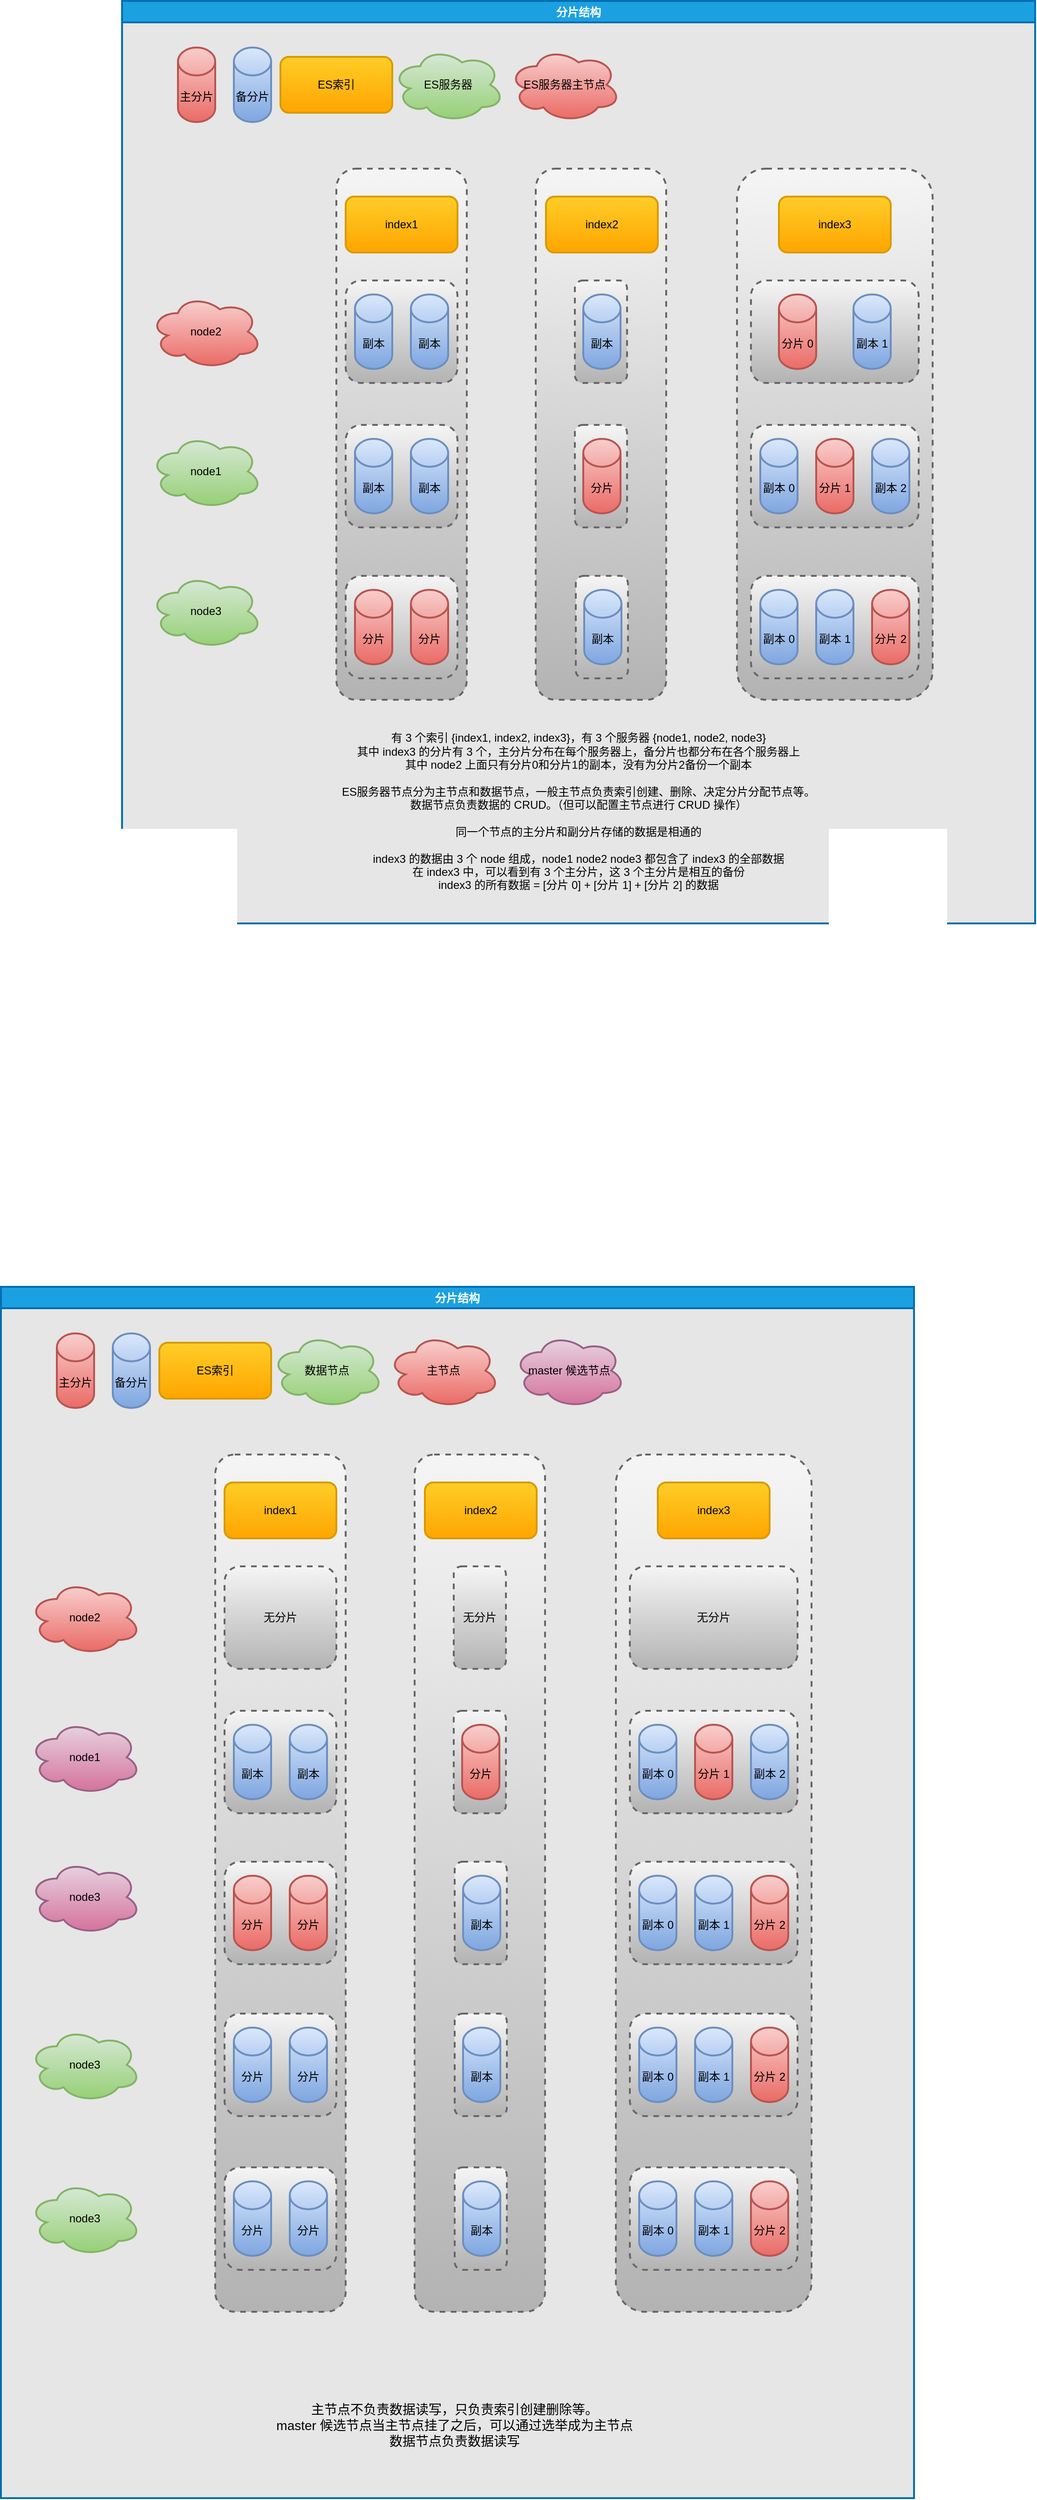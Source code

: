 <mxfile version="20.8.16" type="device"><diagram name="第 1 页" id="9Yr-irU-KVgCtbHujpBM"><mxGraphModel dx="1292" dy="880" grid="1" gridSize="10" guides="1" tooltips="1" connect="1" arrows="1" fold="1" page="1" pageScale="1" pageWidth="2027" pageHeight="2069" math="0" shadow="0"><root><mxCell id="0"/><mxCell id="1" parent="0"/><mxCell id="BPcnXbv9HBGROFSFqeC2-1" value="分片结构" style="swimlane;strokeWidth=2;swimlaneFillColor=#E6E6E6;fillColor=#1ba1e2;strokeColor=#006EAF;fontColor=#ffffff;" parent="1" vertex="1"><mxGeometry x="500" y="460" width="980" height="990" as="geometry"/></mxCell><mxCell id="BPcnXbv9HBGROFSFqeC2-47" value="" style="rounded=1;whiteSpace=wrap;html=1;dashed=1;strokeWidth=2;fillColor=#f5f5f5;gradientColor=#b3b3b3;strokeColor=#666666;" parent="BPcnXbv9HBGROFSFqeC2-1" vertex="1"><mxGeometry x="660" y="180" width="210" height="570" as="geometry"/></mxCell><mxCell id="BPcnXbv9HBGROFSFqeC2-46" value="" style="rounded=1;whiteSpace=wrap;html=1;dashed=1;strokeWidth=2;fillColor=#f5f5f5;gradientColor=#b3b3b3;strokeColor=#666666;" parent="BPcnXbv9HBGROFSFqeC2-1" vertex="1"><mxGeometry x="444" y="180" width="140" height="570" as="geometry"/></mxCell><mxCell id="BPcnXbv9HBGROFSFqeC2-45" value="" style="rounded=1;whiteSpace=wrap;html=1;dashed=1;strokeWidth=2;fillColor=#f5f5f5;gradientColor=#b3b3b3;strokeColor=#666666;" parent="BPcnXbv9HBGROFSFqeC2-1" vertex="1"><mxGeometry x="230" y="180" width="140" height="570" as="geometry"/></mxCell><mxCell id="BPcnXbv9HBGROFSFqeC2-2" value="index1" style="rounded=1;whiteSpace=wrap;html=1;strokeWidth=2;fillColor=#ffcd28;gradientColor=#ffa500;strokeColor=#d79b00;" parent="BPcnXbv9HBGROFSFqeC2-1" vertex="1"><mxGeometry x="240" y="210" width="120" height="60" as="geometry"/></mxCell><mxCell id="BPcnXbv9HBGROFSFqeC2-3" value="index2" style="rounded=1;whiteSpace=wrap;html=1;strokeWidth=2;fillColor=#ffcd28;gradientColor=#ffa500;strokeColor=#d79b00;" parent="BPcnXbv9HBGROFSFqeC2-1" vertex="1"><mxGeometry x="455" y="210" width="120" height="60" as="geometry"/></mxCell><mxCell id="BPcnXbv9HBGROFSFqeC2-4" value="index3" style="rounded=1;whiteSpace=wrap;html=1;strokeWidth=2;fillColor=#ffcd28;gradientColor=#ffa500;strokeColor=#d79b00;" parent="BPcnXbv9HBGROFSFqeC2-1" vertex="1"><mxGeometry x="705" y="210" width="120" height="60" as="geometry"/></mxCell><mxCell id="BPcnXbv9HBGROFSFqeC2-5" value="node2" style="ellipse;shape=cloud;whiteSpace=wrap;html=1;strokeWidth=2;fillColor=#f8cecc;gradientColor=#ea6b66;strokeColor=#b85450;" parent="BPcnXbv9HBGROFSFqeC2-1" vertex="1"><mxGeometry x="30" y="315" width="120" height="80" as="geometry"/></mxCell><mxCell id="BPcnXbv9HBGROFSFqeC2-6" value="node1" style="ellipse;shape=cloud;whiteSpace=wrap;html=1;strokeWidth=2;fillColor=#d5e8d4;gradientColor=#97d077;strokeColor=#82b366;" parent="BPcnXbv9HBGROFSFqeC2-1" vertex="1"><mxGeometry x="30" y="465" width="120" height="80" as="geometry"/></mxCell><mxCell id="BPcnXbv9HBGROFSFqeC2-7" value="node3" style="ellipse;shape=cloud;whiteSpace=wrap;html=1;strokeWidth=2;fillColor=#d5e8d4;gradientColor=#97d077;strokeColor=#82b366;" parent="BPcnXbv9HBGROFSFqeC2-1" vertex="1"><mxGeometry x="30" y="615" width="120" height="80" as="geometry"/></mxCell><mxCell id="BPcnXbv9HBGROFSFqeC2-9" value="" style="rounded=1;whiteSpace=wrap;html=1;strokeWidth=2;dashed=1;fillColor=#f5f5f5;gradientColor=#b3b3b3;strokeColor=#666666;" parent="BPcnXbv9HBGROFSFqeC2-1" vertex="1"><mxGeometry x="240" y="455" width="120" height="110" as="geometry"/></mxCell><mxCell id="BPcnXbv9HBGROFSFqeC2-12" value="" style="rounded=1;whiteSpace=wrap;html=1;strokeWidth=2;dashed=1;fillColor=#f5f5f5;gradientColor=#b3b3b3;strokeColor=#666666;" parent="BPcnXbv9HBGROFSFqeC2-1" vertex="1"><mxGeometry x="240" y="617" width="120" height="110" as="geometry"/></mxCell><mxCell id="BPcnXbv9HBGROFSFqeC2-13" value="副本" style="shape=cylinder3;whiteSpace=wrap;html=1;boundedLbl=1;backgroundOutline=1;size=15;strokeWidth=2;fillColor=#dae8fc;gradientColor=#7ea6e0;strokeColor=#6c8ebf;" parent="BPcnXbv9HBGROFSFqeC2-1" vertex="1"><mxGeometry x="250" y="470" width="40" height="80" as="geometry"/></mxCell><mxCell id="BPcnXbv9HBGROFSFqeC2-14" value="副本" style="shape=cylinder3;whiteSpace=wrap;html=1;boundedLbl=1;backgroundOutline=1;size=15;strokeWidth=2;fillColor=#dae8fc;gradientColor=#7ea6e0;strokeColor=#6c8ebf;" parent="BPcnXbv9HBGROFSFqeC2-1" vertex="1"><mxGeometry x="310" y="470" width="40" height="80" as="geometry"/></mxCell><mxCell id="BPcnXbv9HBGROFSFqeC2-15" value="" style="rounded=1;whiteSpace=wrap;html=1;strokeWidth=2;dashed=1;fillColor=#f5f5f5;gradientColor=#b3b3b3;strokeColor=#666666;" parent="BPcnXbv9HBGROFSFqeC2-1" vertex="1"><mxGeometry x="240" y="300" width="120" height="110" as="geometry"/></mxCell><mxCell id="BPcnXbv9HBGROFSFqeC2-16" value="副本" style="shape=cylinder3;whiteSpace=wrap;html=1;boundedLbl=1;backgroundOutline=1;size=15;strokeWidth=2;fillColor=#dae8fc;gradientColor=#7ea6e0;strokeColor=#6c8ebf;" parent="BPcnXbv9HBGROFSFqeC2-1" vertex="1"><mxGeometry x="250" y="315" width="40" height="80" as="geometry"/></mxCell><mxCell id="BPcnXbv9HBGROFSFqeC2-17" value="副本" style="shape=cylinder3;whiteSpace=wrap;html=1;boundedLbl=1;backgroundOutline=1;size=15;strokeWidth=2;fillColor=#dae8fc;gradientColor=#7ea6e0;strokeColor=#6c8ebf;" parent="BPcnXbv9HBGROFSFqeC2-1" vertex="1"><mxGeometry x="310" y="315" width="40" height="80" as="geometry"/></mxCell><mxCell id="BPcnXbv9HBGROFSFqeC2-18" value="" style="rounded=1;whiteSpace=wrap;html=1;strokeWidth=2;dashed=1;fillColor=#f5f5f5;gradientColor=#b3b3b3;strokeColor=#666666;" parent="BPcnXbv9HBGROFSFqeC2-1" vertex="1"><mxGeometry x="486" y="455" width="56" height="110" as="geometry"/></mxCell><mxCell id="BPcnXbv9HBGROFSFqeC2-19" value="分片" style="shape=cylinder3;whiteSpace=wrap;html=1;boundedLbl=1;backgroundOutline=1;size=15;strokeWidth=2;fillColor=#f8cecc;gradientColor=#ea6b66;strokeColor=#b85450;" parent="BPcnXbv9HBGROFSFqeC2-1" vertex="1"><mxGeometry x="495" y="470" width="40" height="80" as="geometry"/></mxCell><mxCell id="BPcnXbv9HBGROFSFqeC2-21" value="" style="rounded=1;whiteSpace=wrap;html=1;strokeWidth=2;dashed=1;fillColor=#f5f5f5;gradientColor=#b3b3b3;strokeColor=#666666;" parent="BPcnXbv9HBGROFSFqeC2-1" vertex="1"><mxGeometry x="486" y="300" width="56" height="110" as="geometry"/></mxCell><mxCell id="BPcnXbv9HBGROFSFqeC2-22" value="副本" style="shape=cylinder3;whiteSpace=wrap;html=1;boundedLbl=1;backgroundOutline=1;size=15;strokeWidth=2;fillColor=#dae8fc;gradientColor=#7ea6e0;strokeColor=#6c8ebf;" parent="BPcnXbv9HBGROFSFqeC2-1" vertex="1"><mxGeometry x="495" y="315" width="40" height="80" as="geometry"/></mxCell><mxCell id="BPcnXbv9HBGROFSFqeC2-23" value="" style="rounded=1;whiteSpace=wrap;html=1;strokeWidth=2;dashed=1;fillColor=#f5f5f5;gradientColor=#b3b3b3;strokeColor=#666666;" parent="BPcnXbv9HBGROFSFqeC2-1" vertex="1"><mxGeometry x="487" y="617" width="56" height="110" as="geometry"/></mxCell><mxCell id="BPcnXbv9HBGROFSFqeC2-24" value="副本" style="shape=cylinder3;whiteSpace=wrap;html=1;boundedLbl=1;backgroundOutline=1;size=15;strokeWidth=2;fillColor=#dae8fc;gradientColor=#7ea6e0;strokeColor=#6c8ebf;" parent="BPcnXbv9HBGROFSFqeC2-1" vertex="1"><mxGeometry x="496" y="632" width="40" height="80" as="geometry"/></mxCell><mxCell id="BPcnXbv9HBGROFSFqeC2-25" value="" style="rounded=1;whiteSpace=wrap;html=1;strokeWidth=2;dashed=1;fillColor=#f5f5f5;gradientColor=#b3b3b3;strokeColor=#666666;" parent="BPcnXbv9HBGROFSFqeC2-1" vertex="1"><mxGeometry x="675" y="455" width="180" height="110" as="geometry"/></mxCell><mxCell id="BPcnXbv9HBGROFSFqeC2-26" value="副本 0" style="shape=cylinder3;whiteSpace=wrap;html=1;boundedLbl=1;backgroundOutline=1;size=15;strokeWidth=2;fillColor=#dae8fc;gradientColor=#7ea6e0;strokeColor=#6c8ebf;" parent="BPcnXbv9HBGROFSFqeC2-1" vertex="1"><mxGeometry x="685" y="470" width="40" height="80" as="geometry"/></mxCell><mxCell id="BPcnXbv9HBGROFSFqeC2-27" value="分片 1" style="shape=cylinder3;whiteSpace=wrap;html=1;boundedLbl=1;backgroundOutline=1;size=15;strokeWidth=2;fillColor=#f8cecc;gradientColor=#ea6b66;strokeColor=#b85450;" parent="BPcnXbv9HBGROFSFqeC2-1" vertex="1"><mxGeometry x="745" y="470" width="40" height="80" as="geometry"/></mxCell><mxCell id="BPcnXbv9HBGROFSFqeC2-28" value="副本 2" style="shape=cylinder3;whiteSpace=wrap;html=1;boundedLbl=1;backgroundOutline=1;size=15;strokeWidth=2;fillColor=#dae8fc;gradientColor=#7ea6e0;strokeColor=#6c8ebf;" parent="BPcnXbv9HBGROFSFqeC2-1" vertex="1"><mxGeometry x="805" y="470" width="40" height="80" as="geometry"/></mxCell><mxCell id="BPcnXbv9HBGROFSFqeC2-30" value="" style="rounded=1;whiteSpace=wrap;html=1;strokeWidth=2;dashed=1;fillColor=#f5f5f5;gradientColor=#b3b3b3;strokeColor=#666666;" parent="BPcnXbv9HBGROFSFqeC2-1" vertex="1"><mxGeometry x="675" y="617" width="180" height="110" as="geometry"/></mxCell><mxCell id="BPcnXbv9HBGROFSFqeC2-31" value="副本 0" style="shape=cylinder3;whiteSpace=wrap;html=1;boundedLbl=1;backgroundOutline=1;size=15;strokeWidth=2;fillColor=#dae8fc;gradientColor=#7ea6e0;strokeColor=#6c8ebf;" parent="BPcnXbv9HBGROFSFqeC2-1" vertex="1"><mxGeometry x="685" y="632" width="40" height="80" as="geometry"/></mxCell><mxCell id="BPcnXbv9HBGROFSFqeC2-32" value="副本 1" style="shape=cylinder3;whiteSpace=wrap;html=1;boundedLbl=1;backgroundOutline=1;size=15;strokeWidth=2;fillColor=#dae8fc;gradientColor=#7ea6e0;strokeColor=#6c8ebf;" parent="BPcnXbv9HBGROFSFqeC2-1" vertex="1"><mxGeometry x="745" y="632" width="40" height="80" as="geometry"/></mxCell><mxCell id="BPcnXbv9HBGROFSFqeC2-33" value="分片 2" style="shape=cylinder3;whiteSpace=wrap;html=1;boundedLbl=1;backgroundOutline=1;size=15;strokeWidth=2;fillColor=#f8cecc;gradientColor=#ea6b66;strokeColor=#b85450;" parent="BPcnXbv9HBGROFSFqeC2-1" vertex="1"><mxGeometry x="805" y="632" width="40" height="80" as="geometry"/></mxCell><mxCell id="BPcnXbv9HBGROFSFqeC2-34" value="" style="rounded=1;whiteSpace=wrap;html=1;strokeWidth=2;dashed=1;fillColor=#f5f5f5;gradientColor=#b3b3b3;strokeColor=#666666;" parent="BPcnXbv9HBGROFSFqeC2-1" vertex="1"><mxGeometry x="675" y="300" width="180" height="110" as="geometry"/></mxCell><mxCell id="BPcnXbv9HBGROFSFqeC2-35" value="分片 0" style="shape=cylinder3;whiteSpace=wrap;html=1;boundedLbl=1;backgroundOutline=1;size=15;strokeWidth=2;fillColor=#f8cecc;gradientColor=#ea6b66;strokeColor=#b85450;" parent="BPcnXbv9HBGROFSFqeC2-1" vertex="1"><mxGeometry x="705" y="315" width="40" height="80" as="geometry"/></mxCell><mxCell id="BPcnXbv9HBGROFSFqeC2-36" value="副本 1" style="shape=cylinder3;whiteSpace=wrap;html=1;boundedLbl=1;backgroundOutline=1;size=15;strokeWidth=2;fillColor=#dae8fc;gradientColor=#7ea6e0;strokeColor=#6c8ebf;" parent="BPcnXbv9HBGROFSFqeC2-1" vertex="1"><mxGeometry x="785" y="315" width="40" height="80" as="geometry"/></mxCell><mxCell id="BPcnXbv9HBGROFSFqeC2-38" value="有 3 个索引 {index1, index2, index3}，有 3 个服务器 {node1, node2, node3}&lt;br&gt;其中 index3 的分片有 3 个，主分片分布在每个服务器上，备分片也都分布在各个服务器上&lt;br&gt;其中 node2 上面只有分片0和分片1的副本，没有为分片2备份一个副本&lt;br&gt;&lt;br&gt;ES服务器节点分为主节点和数据节点，一般主节点负责索引创建、删除、决定分片分配节点等。&lt;br&gt;数据节点负责数据的 CRUD。（但可以配置主节点进行 CRUD 操作）&lt;br&gt;&lt;br&gt;同一个节点的主分片和副分片存储的数据是相通的&lt;br&gt;&lt;br&gt;index3 的数据由 3 个 node 组成，node1 node2 node3 都包含了 index3 的全部数据&lt;br&gt;在 index3 中，可以看到有 3 个主分片，这 3 个主分片是相互的备份&lt;br&gt;index3 的所有数据 = [分片 0] + [分片 1] + [分片 2] 的数据" style="text;html=1;strokeColor=none;fillColor=none;align=center;verticalAlign=middle;whiteSpace=wrap;rounded=0;" parent="BPcnXbv9HBGROFSFqeC2-1" vertex="1"><mxGeometry x="90" y="770" width="800" height="200" as="geometry"/></mxCell><mxCell id="BPcnXbv9HBGROFSFqeC2-40" value="主分片" style="shape=cylinder3;whiteSpace=wrap;html=1;boundedLbl=1;backgroundOutline=1;size=15;strokeWidth=2;fillColor=#f8cecc;gradientColor=#ea6b66;strokeColor=#b85450;" parent="BPcnXbv9HBGROFSFqeC2-1" vertex="1"><mxGeometry x="60" y="50" width="40" height="80" as="geometry"/></mxCell><mxCell id="BPcnXbv9HBGROFSFqeC2-42" value="备分片" style="shape=cylinder3;whiteSpace=wrap;html=1;boundedLbl=1;backgroundOutline=1;size=15;strokeWidth=2;fillColor=#dae8fc;gradientColor=#7ea6e0;strokeColor=#6c8ebf;" parent="BPcnXbv9HBGROFSFqeC2-1" vertex="1"><mxGeometry x="120" y="50" width="40" height="80" as="geometry"/></mxCell><mxCell id="BPcnXbv9HBGROFSFqeC2-43" value="ES索引" style="rounded=1;whiteSpace=wrap;html=1;strokeWidth=2;fillColor=#ffcd28;gradientColor=#ffa500;strokeColor=#d79b00;" parent="BPcnXbv9HBGROFSFqeC2-1" vertex="1"><mxGeometry x="170" y="60" width="120" height="60" as="geometry"/></mxCell><mxCell id="BPcnXbv9HBGROFSFqeC2-44" value="ES服务器" style="ellipse;shape=cloud;whiteSpace=wrap;html=1;strokeWidth=2;fillColor=#d5e8d4;gradientColor=#97d077;strokeColor=#82b366;" parent="BPcnXbv9HBGROFSFqeC2-1" vertex="1"><mxGeometry x="290" y="50" width="120" height="80" as="geometry"/></mxCell><mxCell id="BPcnXbv9HBGROFSFqeC2-8" value="分片" style="shape=cylinder3;whiteSpace=wrap;html=1;boundedLbl=1;backgroundOutline=1;size=15;strokeWidth=2;fillColor=#f8cecc;gradientColor=#ea6b66;strokeColor=#b85450;" parent="BPcnXbv9HBGROFSFqeC2-1" vertex="1"><mxGeometry x="250" y="632" width="40" height="80" as="geometry"/></mxCell><mxCell id="BPcnXbv9HBGROFSFqeC2-11" value="分片" style="shape=cylinder3;whiteSpace=wrap;html=1;boundedLbl=1;backgroundOutline=1;size=15;strokeWidth=2;fillColor=#f8cecc;gradientColor=#ea6b66;strokeColor=#b85450;" parent="BPcnXbv9HBGROFSFqeC2-1" vertex="1"><mxGeometry x="310" y="632" width="40" height="80" as="geometry"/></mxCell><mxCell id="BPcnXbv9HBGROFSFqeC2-48" value="ES服务器主节点" style="ellipse;shape=cloud;whiteSpace=wrap;html=1;strokeWidth=2;fillColor=#f8cecc;gradientColor=#ea6b66;strokeColor=#b85450;" parent="BPcnXbv9HBGROFSFqeC2-1" vertex="1"><mxGeometry x="415" y="50" width="120" height="80" as="geometry"/></mxCell><mxCell id="fkPTR1qEW90JyoBE1zdv-2" value="分片结构" style="swimlane;strokeWidth=2;swimlaneFillColor=#E6E6E6;fillColor=#1ba1e2;strokeColor=#006EAF;fontColor=#ffffff;" vertex="1" parent="1"><mxGeometry x="370" y="1840" width="980" height="1300" as="geometry"/></mxCell><mxCell id="fkPTR1qEW90JyoBE1zdv-3" value="" style="rounded=1;whiteSpace=wrap;html=1;dashed=1;strokeWidth=2;fillColor=#f5f5f5;gradientColor=#b3b3b3;strokeColor=#666666;" vertex="1" parent="fkPTR1qEW90JyoBE1zdv-2"><mxGeometry x="660" y="180" width="210" height="920" as="geometry"/></mxCell><mxCell id="fkPTR1qEW90JyoBE1zdv-4" value="" style="rounded=1;whiteSpace=wrap;html=1;dashed=1;strokeWidth=2;fillColor=#f5f5f5;gradientColor=#b3b3b3;strokeColor=#666666;" vertex="1" parent="fkPTR1qEW90JyoBE1zdv-2"><mxGeometry x="444" y="180" width="140" height="920" as="geometry"/></mxCell><mxCell id="fkPTR1qEW90JyoBE1zdv-5" value="" style="rounded=1;whiteSpace=wrap;html=1;dashed=1;strokeWidth=2;fillColor=#f5f5f5;gradientColor=#b3b3b3;strokeColor=#666666;" vertex="1" parent="fkPTR1qEW90JyoBE1zdv-2"><mxGeometry x="230" y="180" width="140" height="920" as="geometry"/></mxCell><mxCell id="fkPTR1qEW90JyoBE1zdv-6" value="index1" style="rounded=1;whiteSpace=wrap;html=1;strokeWidth=2;fillColor=#ffcd28;gradientColor=#ffa500;strokeColor=#d79b00;" vertex="1" parent="fkPTR1qEW90JyoBE1zdv-2"><mxGeometry x="240" y="210" width="120" height="60" as="geometry"/></mxCell><mxCell id="fkPTR1qEW90JyoBE1zdv-7" value="index2" style="rounded=1;whiteSpace=wrap;html=1;strokeWidth=2;fillColor=#ffcd28;gradientColor=#ffa500;strokeColor=#d79b00;" vertex="1" parent="fkPTR1qEW90JyoBE1zdv-2"><mxGeometry x="455" y="210" width="120" height="60" as="geometry"/></mxCell><mxCell id="fkPTR1qEW90JyoBE1zdv-8" value="index3" style="rounded=1;whiteSpace=wrap;html=1;strokeWidth=2;fillColor=#ffcd28;gradientColor=#ffa500;strokeColor=#d79b00;" vertex="1" parent="fkPTR1qEW90JyoBE1zdv-2"><mxGeometry x="705" y="210" width="120" height="60" as="geometry"/></mxCell><mxCell id="fkPTR1qEW90JyoBE1zdv-9" value="node2" style="ellipse;shape=cloud;whiteSpace=wrap;html=1;strokeWidth=2;fillColor=#f8cecc;gradientColor=#ea6b66;strokeColor=#b85450;" vertex="1" parent="fkPTR1qEW90JyoBE1zdv-2"><mxGeometry x="30" y="315" width="120" height="80" as="geometry"/></mxCell><mxCell id="fkPTR1qEW90JyoBE1zdv-10" value="node1" style="ellipse;shape=cloud;whiteSpace=wrap;html=1;strokeWidth=2;fillColor=#e6d0de;gradientColor=#d5739d;strokeColor=#996185;" vertex="1" parent="fkPTR1qEW90JyoBE1zdv-2"><mxGeometry x="30" y="465" width="120" height="80" as="geometry"/></mxCell><mxCell id="fkPTR1qEW90JyoBE1zdv-11" value="node3" style="ellipse;shape=cloud;whiteSpace=wrap;html=1;strokeWidth=2;fillColor=#e6d0de;gradientColor=#d5739d;strokeColor=#996185;" vertex="1" parent="fkPTR1qEW90JyoBE1zdv-2"><mxGeometry x="30" y="615" width="120" height="80" as="geometry"/></mxCell><mxCell id="fkPTR1qEW90JyoBE1zdv-12" value="" style="rounded=1;whiteSpace=wrap;html=1;strokeWidth=2;dashed=1;fillColor=#f5f5f5;gradientColor=#b3b3b3;strokeColor=#666666;" vertex="1" parent="fkPTR1qEW90JyoBE1zdv-2"><mxGeometry x="240" y="455" width="120" height="110" as="geometry"/></mxCell><mxCell id="fkPTR1qEW90JyoBE1zdv-13" value="" style="rounded=1;whiteSpace=wrap;html=1;strokeWidth=2;dashed=1;fillColor=#f5f5f5;gradientColor=#b3b3b3;strokeColor=#666666;" vertex="1" parent="fkPTR1qEW90JyoBE1zdv-2"><mxGeometry x="240" y="617" width="120" height="110" as="geometry"/></mxCell><mxCell id="fkPTR1qEW90JyoBE1zdv-14" value="副本" style="shape=cylinder3;whiteSpace=wrap;html=1;boundedLbl=1;backgroundOutline=1;size=15;strokeWidth=2;fillColor=#dae8fc;gradientColor=#7ea6e0;strokeColor=#6c8ebf;" vertex="1" parent="fkPTR1qEW90JyoBE1zdv-2"><mxGeometry x="250" y="470" width="40" height="80" as="geometry"/></mxCell><mxCell id="fkPTR1qEW90JyoBE1zdv-15" value="副本" style="shape=cylinder3;whiteSpace=wrap;html=1;boundedLbl=1;backgroundOutline=1;size=15;strokeWidth=2;fillColor=#dae8fc;gradientColor=#7ea6e0;strokeColor=#6c8ebf;" vertex="1" parent="fkPTR1qEW90JyoBE1zdv-2"><mxGeometry x="310" y="470" width="40" height="80" as="geometry"/></mxCell><mxCell id="fkPTR1qEW90JyoBE1zdv-16" value="无分片" style="rounded=1;whiteSpace=wrap;html=1;strokeWidth=2;dashed=1;fillColor=#f5f5f5;gradientColor=#b3b3b3;strokeColor=#666666;" vertex="1" parent="fkPTR1qEW90JyoBE1zdv-2"><mxGeometry x="240" y="300" width="120" height="110" as="geometry"/></mxCell><mxCell id="fkPTR1qEW90JyoBE1zdv-19" value="" style="rounded=1;whiteSpace=wrap;html=1;strokeWidth=2;dashed=1;fillColor=#f5f5f5;gradientColor=#b3b3b3;strokeColor=#666666;" vertex="1" parent="fkPTR1qEW90JyoBE1zdv-2"><mxGeometry x="486" y="455" width="56" height="110" as="geometry"/></mxCell><mxCell id="fkPTR1qEW90JyoBE1zdv-20" value="分片" style="shape=cylinder3;whiteSpace=wrap;html=1;boundedLbl=1;backgroundOutline=1;size=15;strokeWidth=2;fillColor=#f8cecc;gradientColor=#ea6b66;strokeColor=#b85450;" vertex="1" parent="fkPTR1qEW90JyoBE1zdv-2"><mxGeometry x="495" y="470" width="40" height="80" as="geometry"/></mxCell><mxCell id="fkPTR1qEW90JyoBE1zdv-21" value="无分片" style="rounded=1;whiteSpace=wrap;html=1;strokeWidth=2;dashed=1;fillColor=#f5f5f5;gradientColor=#b3b3b3;strokeColor=#666666;" vertex="1" parent="fkPTR1qEW90JyoBE1zdv-2"><mxGeometry x="486" y="300" width="56" height="110" as="geometry"/></mxCell><mxCell id="fkPTR1qEW90JyoBE1zdv-23" value="" style="rounded=1;whiteSpace=wrap;html=1;strokeWidth=2;dashed=1;fillColor=#f5f5f5;gradientColor=#b3b3b3;strokeColor=#666666;" vertex="1" parent="fkPTR1qEW90JyoBE1zdv-2"><mxGeometry x="487" y="617" width="56" height="110" as="geometry"/></mxCell><mxCell id="fkPTR1qEW90JyoBE1zdv-24" value="副本" style="shape=cylinder3;whiteSpace=wrap;html=1;boundedLbl=1;backgroundOutline=1;size=15;strokeWidth=2;fillColor=#dae8fc;gradientColor=#7ea6e0;strokeColor=#6c8ebf;" vertex="1" parent="fkPTR1qEW90JyoBE1zdv-2"><mxGeometry x="496" y="632" width="40" height="80" as="geometry"/></mxCell><mxCell id="fkPTR1qEW90JyoBE1zdv-25" value="" style="rounded=1;whiteSpace=wrap;html=1;strokeWidth=2;dashed=1;fillColor=#f5f5f5;gradientColor=#b3b3b3;strokeColor=#666666;" vertex="1" parent="fkPTR1qEW90JyoBE1zdv-2"><mxGeometry x="675" y="455" width="180" height="110" as="geometry"/></mxCell><mxCell id="fkPTR1qEW90JyoBE1zdv-26" value="副本 0" style="shape=cylinder3;whiteSpace=wrap;html=1;boundedLbl=1;backgroundOutline=1;size=15;strokeWidth=2;fillColor=#dae8fc;gradientColor=#7ea6e0;strokeColor=#6c8ebf;" vertex="1" parent="fkPTR1qEW90JyoBE1zdv-2"><mxGeometry x="685" y="470" width="40" height="80" as="geometry"/></mxCell><mxCell id="fkPTR1qEW90JyoBE1zdv-27" value="分片 1" style="shape=cylinder3;whiteSpace=wrap;html=1;boundedLbl=1;backgroundOutline=1;size=15;strokeWidth=2;fillColor=#f8cecc;gradientColor=#ea6b66;strokeColor=#b85450;" vertex="1" parent="fkPTR1qEW90JyoBE1zdv-2"><mxGeometry x="745" y="470" width="40" height="80" as="geometry"/></mxCell><mxCell id="fkPTR1qEW90JyoBE1zdv-28" value="副本 2" style="shape=cylinder3;whiteSpace=wrap;html=1;boundedLbl=1;backgroundOutline=1;size=15;strokeWidth=2;fillColor=#dae8fc;gradientColor=#7ea6e0;strokeColor=#6c8ebf;" vertex="1" parent="fkPTR1qEW90JyoBE1zdv-2"><mxGeometry x="805" y="470" width="40" height="80" as="geometry"/></mxCell><mxCell id="fkPTR1qEW90JyoBE1zdv-29" value="" style="rounded=1;whiteSpace=wrap;html=1;strokeWidth=2;dashed=1;fillColor=#f5f5f5;gradientColor=#b3b3b3;strokeColor=#666666;" vertex="1" parent="fkPTR1qEW90JyoBE1zdv-2"><mxGeometry x="675" y="617" width="180" height="110" as="geometry"/></mxCell><mxCell id="fkPTR1qEW90JyoBE1zdv-30" value="副本 0" style="shape=cylinder3;whiteSpace=wrap;html=1;boundedLbl=1;backgroundOutline=1;size=15;strokeWidth=2;fillColor=#dae8fc;gradientColor=#7ea6e0;strokeColor=#6c8ebf;" vertex="1" parent="fkPTR1qEW90JyoBE1zdv-2"><mxGeometry x="685" y="632" width="40" height="80" as="geometry"/></mxCell><mxCell id="fkPTR1qEW90JyoBE1zdv-31" value="副本 1" style="shape=cylinder3;whiteSpace=wrap;html=1;boundedLbl=1;backgroundOutline=1;size=15;strokeWidth=2;fillColor=#dae8fc;gradientColor=#7ea6e0;strokeColor=#6c8ebf;" vertex="1" parent="fkPTR1qEW90JyoBE1zdv-2"><mxGeometry x="745" y="632" width="40" height="80" as="geometry"/></mxCell><mxCell id="fkPTR1qEW90JyoBE1zdv-32" value="分片 2" style="shape=cylinder3;whiteSpace=wrap;html=1;boundedLbl=1;backgroundOutline=1;size=15;strokeWidth=2;fillColor=#f8cecc;gradientColor=#ea6b66;strokeColor=#b85450;" vertex="1" parent="fkPTR1qEW90JyoBE1zdv-2"><mxGeometry x="805" y="632" width="40" height="80" as="geometry"/></mxCell><mxCell id="fkPTR1qEW90JyoBE1zdv-33" value="无分片" style="rounded=1;whiteSpace=wrap;html=1;strokeWidth=2;dashed=1;fillColor=#f5f5f5;gradientColor=#b3b3b3;strokeColor=#666666;" vertex="1" parent="fkPTR1qEW90JyoBE1zdv-2"><mxGeometry x="675" y="300" width="180" height="110" as="geometry"/></mxCell><mxCell id="fkPTR1qEW90JyoBE1zdv-37" value="主分片" style="shape=cylinder3;whiteSpace=wrap;html=1;boundedLbl=1;backgroundOutline=1;size=15;strokeWidth=2;fillColor=#f8cecc;gradientColor=#ea6b66;strokeColor=#b85450;" vertex="1" parent="fkPTR1qEW90JyoBE1zdv-2"><mxGeometry x="60" y="50" width="40" height="80" as="geometry"/></mxCell><mxCell id="fkPTR1qEW90JyoBE1zdv-38" value="备分片" style="shape=cylinder3;whiteSpace=wrap;html=1;boundedLbl=1;backgroundOutline=1;size=15;strokeWidth=2;fillColor=#dae8fc;gradientColor=#7ea6e0;strokeColor=#6c8ebf;" vertex="1" parent="fkPTR1qEW90JyoBE1zdv-2"><mxGeometry x="120" y="50" width="40" height="80" as="geometry"/></mxCell><mxCell id="fkPTR1qEW90JyoBE1zdv-39" value="ES索引" style="rounded=1;whiteSpace=wrap;html=1;strokeWidth=2;fillColor=#ffcd28;gradientColor=#ffa500;strokeColor=#d79b00;" vertex="1" parent="fkPTR1qEW90JyoBE1zdv-2"><mxGeometry x="170" y="60" width="120" height="60" as="geometry"/></mxCell><mxCell id="fkPTR1qEW90JyoBE1zdv-40" value="数据节点" style="ellipse;shape=cloud;whiteSpace=wrap;html=1;strokeWidth=2;fillColor=#d5e8d4;gradientColor=#97d077;strokeColor=#82b366;" vertex="1" parent="fkPTR1qEW90JyoBE1zdv-2"><mxGeometry x="290" y="50" width="120" height="80" as="geometry"/></mxCell><mxCell id="fkPTR1qEW90JyoBE1zdv-41" value="分片" style="shape=cylinder3;whiteSpace=wrap;html=1;boundedLbl=1;backgroundOutline=1;size=15;strokeWidth=2;fillColor=#f8cecc;gradientColor=#ea6b66;strokeColor=#b85450;" vertex="1" parent="fkPTR1qEW90JyoBE1zdv-2"><mxGeometry x="250" y="632" width="40" height="80" as="geometry"/></mxCell><mxCell id="fkPTR1qEW90JyoBE1zdv-42" value="分片" style="shape=cylinder3;whiteSpace=wrap;html=1;boundedLbl=1;backgroundOutline=1;size=15;strokeWidth=2;fillColor=#f8cecc;gradientColor=#ea6b66;strokeColor=#b85450;" vertex="1" parent="fkPTR1qEW90JyoBE1zdv-2"><mxGeometry x="310" y="632" width="40" height="80" as="geometry"/></mxCell><mxCell id="fkPTR1qEW90JyoBE1zdv-43" value="主节点" style="ellipse;shape=cloud;whiteSpace=wrap;html=1;strokeWidth=2;fillColor=#f8cecc;gradientColor=#ea6b66;strokeColor=#b85450;" vertex="1" parent="fkPTR1qEW90JyoBE1zdv-2"><mxGeometry x="415" y="50" width="120" height="80" as="geometry"/></mxCell><mxCell id="fkPTR1qEW90JyoBE1zdv-44" value="node3" style="ellipse;shape=cloud;whiteSpace=wrap;html=1;strokeWidth=2;fillColor=#d5e8d4;gradientColor=#97d077;strokeColor=#82b366;" vertex="1" parent="fkPTR1qEW90JyoBE1zdv-2"><mxGeometry x="30" y="795" width="120" height="80" as="geometry"/></mxCell><mxCell id="fkPTR1qEW90JyoBE1zdv-45" value="node3" style="ellipse;shape=cloud;whiteSpace=wrap;html=1;strokeWidth=2;fillColor=#d5e8d4;gradientColor=#97d077;strokeColor=#82b366;" vertex="1" parent="fkPTR1qEW90JyoBE1zdv-2"><mxGeometry x="30" y="960" width="120" height="80" as="geometry"/></mxCell><mxCell id="fkPTR1qEW90JyoBE1zdv-48" value="master 候选节点" style="ellipse;shape=cloud;whiteSpace=wrap;html=1;strokeWidth=2;fillColor=#e6d0de;gradientColor=#d5739d;strokeColor=#996185;" vertex="1" parent="fkPTR1qEW90JyoBE1zdv-2"><mxGeometry x="550" y="50" width="120" height="80" as="geometry"/></mxCell><mxCell id="fkPTR1qEW90JyoBE1zdv-49" value="" style="rounded=1;whiteSpace=wrap;html=1;strokeWidth=2;dashed=1;fillColor=#f5f5f5;gradientColor=#b3b3b3;strokeColor=#666666;" vertex="1" parent="fkPTR1qEW90JyoBE1zdv-2"><mxGeometry x="240" y="780" width="120" height="110" as="geometry"/></mxCell><mxCell id="fkPTR1qEW90JyoBE1zdv-50" value="" style="rounded=1;whiteSpace=wrap;html=1;strokeWidth=2;dashed=1;fillColor=#f5f5f5;gradientColor=#b3b3b3;strokeColor=#666666;" vertex="1" parent="fkPTR1qEW90JyoBE1zdv-2"><mxGeometry x="487" y="780" width="56" height="110" as="geometry"/></mxCell><mxCell id="fkPTR1qEW90JyoBE1zdv-51" value="副本" style="shape=cylinder3;whiteSpace=wrap;html=1;boundedLbl=1;backgroundOutline=1;size=15;strokeWidth=2;fillColor=#dae8fc;gradientColor=#7ea6e0;strokeColor=#6c8ebf;" vertex="1" parent="fkPTR1qEW90JyoBE1zdv-2"><mxGeometry x="496" y="795" width="40" height="80" as="geometry"/></mxCell><mxCell id="fkPTR1qEW90JyoBE1zdv-52" value="" style="rounded=1;whiteSpace=wrap;html=1;strokeWidth=2;dashed=1;fillColor=#f5f5f5;gradientColor=#b3b3b3;strokeColor=#666666;" vertex="1" parent="fkPTR1qEW90JyoBE1zdv-2"><mxGeometry x="675" y="780" width="180" height="110" as="geometry"/></mxCell><mxCell id="fkPTR1qEW90JyoBE1zdv-53" value="副本 0" style="shape=cylinder3;whiteSpace=wrap;html=1;boundedLbl=1;backgroundOutline=1;size=15;strokeWidth=2;fillColor=#dae8fc;gradientColor=#7ea6e0;strokeColor=#6c8ebf;" vertex="1" parent="fkPTR1qEW90JyoBE1zdv-2"><mxGeometry x="685" y="795" width="40" height="80" as="geometry"/></mxCell><mxCell id="fkPTR1qEW90JyoBE1zdv-54" value="副本 1" style="shape=cylinder3;whiteSpace=wrap;html=1;boundedLbl=1;backgroundOutline=1;size=15;strokeWidth=2;fillColor=#dae8fc;gradientColor=#7ea6e0;strokeColor=#6c8ebf;" vertex="1" parent="fkPTR1qEW90JyoBE1zdv-2"><mxGeometry x="745" y="795" width="40" height="80" as="geometry"/></mxCell><mxCell id="fkPTR1qEW90JyoBE1zdv-55" value="分片 2" style="shape=cylinder3;whiteSpace=wrap;html=1;boundedLbl=1;backgroundOutline=1;size=15;strokeWidth=2;fillColor=#f8cecc;gradientColor=#ea6b66;strokeColor=#b85450;" vertex="1" parent="fkPTR1qEW90JyoBE1zdv-2"><mxGeometry x="805" y="795" width="40" height="80" as="geometry"/></mxCell><mxCell id="fkPTR1qEW90JyoBE1zdv-56" value="分片" style="shape=cylinder3;whiteSpace=wrap;html=1;boundedLbl=1;backgroundOutline=1;size=15;strokeWidth=2;fillColor=#dae8fc;gradientColor=#7ea6e0;strokeColor=#6c8ebf;" vertex="1" parent="fkPTR1qEW90JyoBE1zdv-2"><mxGeometry x="250" y="795" width="40" height="80" as="geometry"/></mxCell><mxCell id="fkPTR1qEW90JyoBE1zdv-57" value="分片" style="shape=cylinder3;whiteSpace=wrap;html=1;boundedLbl=1;backgroundOutline=1;size=15;strokeWidth=2;fillColor=#dae8fc;gradientColor=#7ea6e0;strokeColor=#6c8ebf;" vertex="1" parent="fkPTR1qEW90JyoBE1zdv-2"><mxGeometry x="310" y="795" width="40" height="80" as="geometry"/></mxCell><mxCell id="fkPTR1qEW90JyoBE1zdv-58" value="" style="rounded=1;whiteSpace=wrap;html=1;strokeWidth=2;dashed=1;fillColor=#f5f5f5;gradientColor=#b3b3b3;strokeColor=#666666;" vertex="1" parent="fkPTR1qEW90JyoBE1zdv-2"><mxGeometry x="240" y="945" width="120" height="110" as="geometry"/></mxCell><mxCell id="fkPTR1qEW90JyoBE1zdv-59" value="" style="rounded=1;whiteSpace=wrap;html=1;strokeWidth=2;dashed=1;fillColor=#f5f5f5;gradientColor=#b3b3b3;strokeColor=#666666;" vertex="1" parent="fkPTR1qEW90JyoBE1zdv-2"><mxGeometry x="487" y="945" width="56" height="110" as="geometry"/></mxCell><mxCell id="fkPTR1qEW90JyoBE1zdv-60" value="副本" style="shape=cylinder3;whiteSpace=wrap;html=1;boundedLbl=1;backgroundOutline=1;size=15;strokeWidth=2;fillColor=#dae8fc;gradientColor=#7ea6e0;strokeColor=#6c8ebf;" vertex="1" parent="fkPTR1qEW90JyoBE1zdv-2"><mxGeometry x="496" y="960" width="40" height="80" as="geometry"/></mxCell><mxCell id="fkPTR1qEW90JyoBE1zdv-61" value="" style="rounded=1;whiteSpace=wrap;html=1;strokeWidth=2;dashed=1;fillColor=#f5f5f5;gradientColor=#b3b3b3;strokeColor=#666666;" vertex="1" parent="fkPTR1qEW90JyoBE1zdv-2"><mxGeometry x="675" y="945" width="180" height="110" as="geometry"/></mxCell><mxCell id="fkPTR1qEW90JyoBE1zdv-62" value="副本 0" style="shape=cylinder3;whiteSpace=wrap;html=1;boundedLbl=1;backgroundOutline=1;size=15;strokeWidth=2;fillColor=#dae8fc;gradientColor=#7ea6e0;strokeColor=#6c8ebf;" vertex="1" parent="fkPTR1qEW90JyoBE1zdv-2"><mxGeometry x="685" y="960" width="40" height="80" as="geometry"/></mxCell><mxCell id="fkPTR1qEW90JyoBE1zdv-63" value="副本 1" style="shape=cylinder3;whiteSpace=wrap;html=1;boundedLbl=1;backgroundOutline=1;size=15;strokeWidth=2;fillColor=#dae8fc;gradientColor=#7ea6e0;strokeColor=#6c8ebf;" vertex="1" parent="fkPTR1qEW90JyoBE1zdv-2"><mxGeometry x="745" y="960" width="40" height="80" as="geometry"/></mxCell><mxCell id="fkPTR1qEW90JyoBE1zdv-64" value="分片 2" style="shape=cylinder3;whiteSpace=wrap;html=1;boundedLbl=1;backgroundOutline=1;size=15;strokeWidth=2;fillColor=#f8cecc;gradientColor=#ea6b66;strokeColor=#b85450;" vertex="1" parent="fkPTR1qEW90JyoBE1zdv-2"><mxGeometry x="805" y="960" width="40" height="80" as="geometry"/></mxCell><mxCell id="fkPTR1qEW90JyoBE1zdv-65" value="分片" style="shape=cylinder3;whiteSpace=wrap;html=1;boundedLbl=1;backgroundOutline=1;size=15;strokeWidth=2;fillColor=#dae8fc;gradientColor=#7ea6e0;strokeColor=#6c8ebf;" vertex="1" parent="fkPTR1qEW90JyoBE1zdv-2"><mxGeometry x="250" y="960" width="40" height="80" as="geometry"/></mxCell><mxCell id="fkPTR1qEW90JyoBE1zdv-66" value="分片" style="shape=cylinder3;whiteSpace=wrap;html=1;boundedLbl=1;backgroundOutline=1;size=15;strokeWidth=2;fillColor=#dae8fc;gradientColor=#7ea6e0;strokeColor=#6c8ebf;" vertex="1" parent="fkPTR1qEW90JyoBE1zdv-2"><mxGeometry x="310" y="960" width="40" height="80" as="geometry"/></mxCell><mxCell id="fkPTR1qEW90JyoBE1zdv-67" value="主节点不负责数据读写，只负责索引创建删除等。&lt;br&gt;master 候选节点当主节点挂了之后，可以通过选举成为主节点&lt;br&gt;数据节点负责数据读写" style="text;html=1;strokeColor=none;fillColor=none;align=center;verticalAlign=middle;whiteSpace=wrap;rounded=0;fontSize=14;fontFamily=Helvetica;" vertex="1" parent="fkPTR1qEW90JyoBE1zdv-2"><mxGeometry x="44" y="1164" width="886" height="116" as="geometry"/></mxCell></root></mxGraphModel></diagram></mxfile>